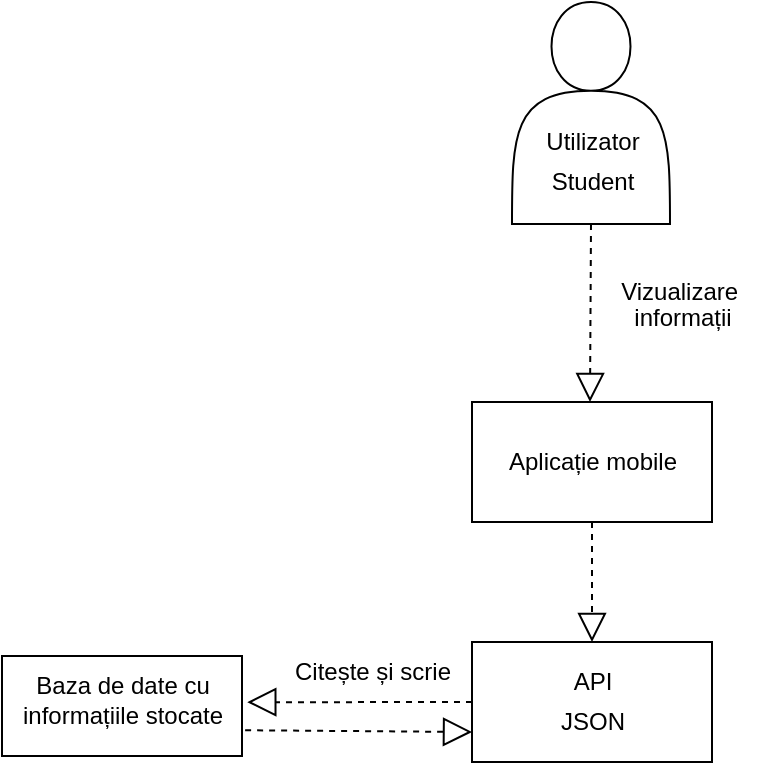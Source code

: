 <mxfile version="12.2.7" type="device" pages="1"><diagram id="fl34Zr5a4lPQm9rBMeli" name="Page-1"><mxGraphModel dx="1006" dy="1606" grid="1" gridSize="10" guides="1" tooltips="1" connect="1" arrows="1" fold="1" page="1" pageScale="1" pageWidth="850" pageHeight="1100" math="0" shadow="0"><root><mxCell id="0"/><mxCell id="1" parent="0"/><mxCell id="1p-BJRyajamPMwq4TBbQ-17" value="" style="rounded=0;whiteSpace=wrap;html=1;" vertex="1" parent="1"><mxGeometry x="365" y="-350" width="120" height="60" as="geometry"/></mxCell><mxCell id="1p-BJRyajamPMwq4TBbQ-1" value="" style="shape=actor;whiteSpace=wrap;html=1;" vertex="1" parent="1"><mxGeometry x="385" y="-550" width="79" height="111" as="geometry"/></mxCell><mxCell id="1p-BJRyajamPMwq4TBbQ-7" value="" style="rounded=0;whiteSpace=wrap;html=1;" vertex="1" parent="1"><mxGeometry x="130" y="-223" width="120" height="50" as="geometry"/></mxCell><mxCell id="1p-BJRyajamPMwq4TBbQ-11" value="Aplicație mobile" style="text;html=1;resizable=0;autosize=1;align=center;verticalAlign=middle;points=[];fillColor=none;strokeColor=none;rounded=0;" vertex="1" parent="1"><mxGeometry x="375" y="-330" width="100" height="20" as="geometry"/></mxCell><mxCell id="1p-BJRyajamPMwq4TBbQ-12" value="Baza de date cu" style="text;html=1;resizable=0;autosize=1;align=center;verticalAlign=middle;points=[];fillColor=none;strokeColor=none;rounded=0;" vertex="1" parent="1"><mxGeometry x="140" y="-218" width="100" height="20" as="geometry"/></mxCell><mxCell id="1p-BJRyajamPMwq4TBbQ-13" value="informațiile stocate" style="text;html=1;resizable=0;autosize=1;align=center;verticalAlign=middle;points=[];fillColor=none;strokeColor=none;rounded=0;" vertex="1" parent="1"><mxGeometry x="130" y="-203" width="120" height="20" as="geometry"/></mxCell><mxCell id="1p-BJRyajamPMwq4TBbQ-14" value="Utilizator" style="text;html=1;resizable=0;autosize=1;align=center;verticalAlign=middle;points=[];fillColor=none;strokeColor=none;rounded=0;" vertex="1" parent="1"><mxGeometry x="395" y="-490" width="60" height="20" as="geometry"/></mxCell><mxCell id="1p-BJRyajamPMwq4TBbQ-15" value="Student" style="text;html=1;resizable=0;autosize=1;align=center;verticalAlign=middle;points=[];fillColor=none;strokeColor=none;rounded=0;" vertex="1" parent="1"><mxGeometry x="395" y="-470" width="60" height="20" as="geometry"/></mxCell><mxCell id="1p-BJRyajamPMwq4TBbQ-18" value="" style="endArrow=block;dashed=1;endFill=0;endSize=12;html=1;exitX=0.5;exitY=1;exitDx=0;exitDy=0;" edge="1" parent="1" source="1p-BJRyajamPMwq4TBbQ-1"><mxGeometry width="160" relative="1" as="geometry"><mxPoint x="424" y="-400" as="sourcePoint"/><mxPoint x="424" y="-350" as="targetPoint"/></mxGeometry></mxCell><mxCell id="1p-BJRyajamPMwq4TBbQ-19" value="" style="endArrow=block;dashed=1;endFill=0;endSize=12;html=1;exitX=0.5;exitY=1;exitDx=0;exitDy=0;entryX=0.5;entryY=0;entryDx=0;entryDy=0;" edge="1" parent="1" source="1p-BJRyajamPMwq4TBbQ-17" target="1p-BJRyajamPMwq4TBbQ-20"><mxGeometry width="160" relative="1" as="geometry"><mxPoint x="424" y="-280" as="sourcePoint"/><mxPoint x="424" y="-240" as="targetPoint"/></mxGeometry></mxCell><mxCell id="1p-BJRyajamPMwq4TBbQ-20" value="" style="rounded=0;whiteSpace=wrap;html=1;" vertex="1" parent="1"><mxGeometry x="365" y="-230" width="120" height="60" as="geometry"/></mxCell><mxCell id="1p-BJRyajamPMwq4TBbQ-22" value="API" style="text;html=1;resizable=0;autosize=1;align=center;verticalAlign=middle;points=[];fillColor=none;strokeColor=none;rounded=0;" vertex="1" parent="1"><mxGeometry x="410" y="-220" width="30" height="20" as="geometry"/></mxCell><mxCell id="1p-BJRyajamPMwq4TBbQ-23" value="JSON" style="text;html=1;resizable=0;autosize=1;align=center;verticalAlign=middle;points=[];fillColor=none;strokeColor=none;rounded=0;" vertex="1" parent="1"><mxGeometry x="400" y="-200" width="50" height="20" as="geometry"/></mxCell><mxCell id="1p-BJRyajamPMwq4TBbQ-24" value="Citește și scrie" style="text;html=1;resizable=0;autosize=1;align=center;verticalAlign=middle;points=[];fillColor=none;strokeColor=none;rounded=0;" vertex="1" parent="1"><mxGeometry x="270" y="-225" width="90" height="20" as="geometry"/></mxCell><mxCell id="1p-BJRyajamPMwq4TBbQ-25" value="" style="endArrow=block;dashed=1;endFill=0;endSize=12;html=1;entryX=1.022;entryY=0.156;entryDx=0;entryDy=0;exitX=0;exitY=0.5;exitDx=0;exitDy=0;entryPerimeter=0;" edge="1" parent="1" source="1p-BJRyajamPMwq4TBbQ-20" target="1p-BJRyajamPMwq4TBbQ-13"><mxGeometry width="160" relative="1" as="geometry"><mxPoint x="425" y="-170" as="sourcePoint"/><mxPoint x="425" y="-100" as="targetPoint"/></mxGeometry></mxCell><mxCell id="1p-BJRyajamPMwq4TBbQ-26" value="Vizualizare&amp;nbsp;" style="text;html=1;resizable=0;autosize=1;align=center;verticalAlign=middle;points=[];fillColor=none;strokeColor=none;rounded=0;" vertex="1" parent="1"><mxGeometry x="430" y="-415" width="80" height="20" as="geometry"/></mxCell><mxCell id="1p-BJRyajamPMwq4TBbQ-27" value="informații&lt;br&gt;" style="text;html=1;resizable=0;autosize=1;align=center;verticalAlign=middle;points=[];fillColor=none;strokeColor=none;rounded=0;" vertex="1" parent="1"><mxGeometry x="440" y="-402.5" width="60" height="20" as="geometry"/></mxCell><mxCell id="1p-BJRyajamPMwq4TBbQ-30" value="" style="endArrow=block;dashed=1;endFill=0;endSize=12;html=1;entryX=0;entryY=0.75;entryDx=0;entryDy=0;exitX=1.013;exitY=0.856;exitDx=0;exitDy=0;exitPerimeter=0;" edge="1" parent="1" source="1p-BJRyajamPMwq4TBbQ-13" target="1p-BJRyajamPMwq4TBbQ-20"><mxGeometry width="160" relative="1" as="geometry"><mxPoint x="190" y="-150" as="sourcePoint"/><mxPoint x="350" y="-150" as="targetPoint"/></mxGeometry></mxCell></root></mxGraphModel></diagram></mxfile>